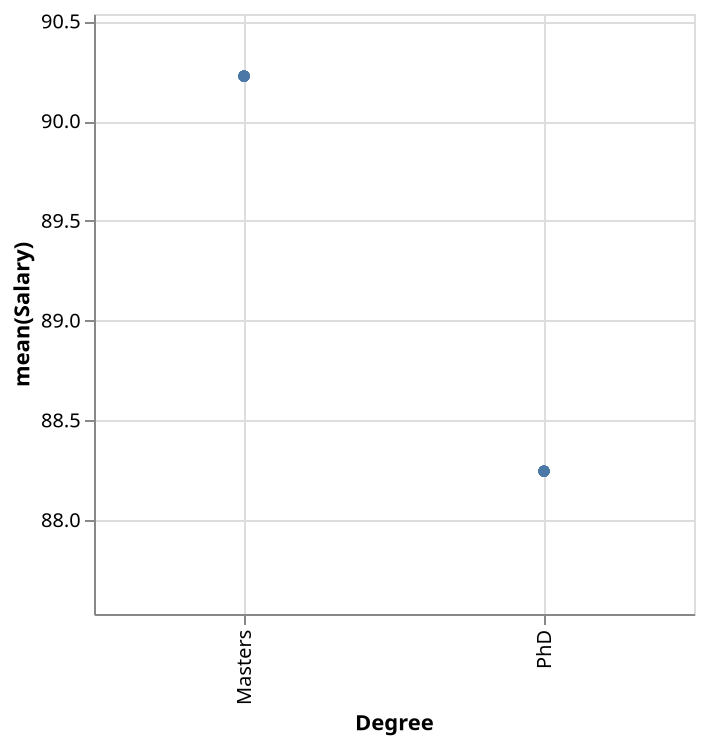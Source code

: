 {
  "height": 300,
  "width": 300,
  "$schema": "https://vega.github.io/schema/vega-lite/v5.json",
  "meta": {
    "axes": false,
    "description": "Plot mean Salary of each group, with errorbar, zoomed in",
    "animated": true
  },
  "data": {
    "values": [
      {
        "gemini_id": 1,
        "Degree": "Masters",
        "datamations_x": 1,
        "datamations_y": 90.2263340061763,
        "datamations_y_tooltip": 90.2263340061763,
        "datamations_y_raw": 81.9445013836958,
        "Lower": 89.9152330064628,
        "Upper": 90.5374350058899
      },
      {
        "gemini_id": 2,
        "Degree": "Masters",
        "datamations_x": 1,
        "datamations_y": 90.2263340061763,
        "datamations_y_tooltip": 90.2263340061763,
        "datamations_y_raw": 82.8953005648218,
        "Lower": 89.9152330064628,
        "Upper": 90.5374350058899
      },
      {
        "gemini_id": 3,
        "Degree": "Masters",
        "datamations_x": 1,
        "datamations_y": 90.2263340061763,
        "datamations_y_tooltip": 90.2263340061763,
        "datamations_y_raw": 83.2656172472052,
        "Lower": 89.9152330064628,
        "Upper": 90.5374350058899
      },
      {
        "gemini_id": 4,
        "Degree": "Masters",
        "datamations_x": 1,
        "datamations_y": 90.2263340061763,
        "datamations_y_tooltip": 90.2263340061763,
        "datamations_y_raw": 82.899547266541,
        "Lower": 89.9152330064628,
        "Upper": 90.5374350058899
      },
      {
        "gemini_id": 5,
        "Degree": "Masters",
        "datamations_x": 1,
        "datamations_y": 90.2263340061763,
        "datamations_y_tooltip": 90.2263340061763,
        "datamations_y_raw": 90.1877911367919,
        "Lower": 89.9152330064628,
        "Upper": 90.5374350058899
      },
      {
        "gemini_id": 6,
        "Degree": "Masters",
        "datamations_x": 1,
        "datamations_y": 90.2263340061763,
        "datamations_y_tooltip": 90.2263340061763,
        "datamations_y_raw": 90.3138903337531,
        "Lower": 89.9152330064628,
        "Upper": 90.5374350058899
      },
      {
        "gemini_id": 7,
        "Degree": "Masters",
        "datamations_x": 1,
        "datamations_y": 90.2263340061763,
        "datamations_y_tooltip": 90.2263340061763,
        "datamations_y_raw": 90.3365755749401,
        "Lower": 89.9152330064628,
        "Upper": 90.5374350058899
      },
      {
        "gemini_id": 8,
        "Degree": "Masters",
        "datamations_x": 1,
        "datamations_y": 90.2263340061763,
        "datamations_y_tooltip": 90.2263340061763,
        "datamations_y_raw": 89.6885157823563,
        "Lower": 89.9152330064628,
        "Upper": 90.5374350058899
      },
      {
        "gemini_id": 9,
        "Degree": "Masters",
        "datamations_x": 1,
        "datamations_y": 90.2263340061763,
        "datamations_y_tooltip": 90.2263340061763,
        "datamations_y_raw": 89.657391943736,
        "Lower": 89.9152330064628,
        "Upper": 90.5374350058899
      },
      {
        "gemini_id": 10,
        "Degree": "Masters",
        "datamations_x": 1,
        "datamations_y": 90.2263340061763,
        "datamations_y_tooltip": 90.2263340061763,
        "datamations_y_raw": 89.8103184474166,
        "Lower": 89.9152330064628,
        "Upper": 90.5374350058899
      },
      {
        "gemini_id": 11,
        "Degree": "Masters",
        "datamations_x": 1,
        "datamations_y": 90.2263340061763,
        "datamations_y_tooltip": 90.2263340061763,
        "datamations_y_raw": 90.1445505130105,
        "Lower": 89.9152330064628,
        "Upper": 90.5374350058899
      },
      {
        "gemini_id": 12,
        "Degree": "Masters",
        "datamations_x": 1,
        "datamations_y": 90.2263340061763,
        "datamations_y_tooltip": 90.2263340061763,
        "datamations_y_raw": 90.2597002927214,
        "Lower": 89.9152330064628,
        "Upper": 90.5374350058899
      },
      {
        "gemini_id": 13,
        "Degree": "Masters",
        "datamations_x": 1,
        "datamations_y": 90.2263340061763,
        "datamations_y_tooltip": 90.2263340061763,
        "datamations_y_raw": 89.5807276440319,
        "Lower": 89.9152330064628,
        "Upper": 90.5374350058899
      },
      {
        "gemini_id": 14,
        "Degree": "Masters",
        "datamations_x": 1,
        "datamations_y": 90.2263340061763,
        "datamations_y_tooltip": 90.2263340061763,
        "datamations_y_raw": 91.4775695463177,
        "Lower": 89.9152330064628,
        "Upper": 90.5374350058899
      },
      {
        "gemini_id": 15,
        "Degree": "Masters",
        "datamations_x": 1,
        "datamations_y": 90.2263340061763,
        "datamations_y_tooltip": 90.2263340061763,
        "datamations_y_raw": 90.5421400056221,
        "Lower": 89.9152330064628,
        "Upper": 90.5374350058899
      },
      {
        "gemini_id": 16,
        "Degree": "Masters",
        "datamations_x": 1,
        "datamations_y": 90.2263340061763,
        "datamations_y_tooltip": 90.2263340061763,
        "datamations_y_raw": 90.9508253019303,
        "Lower": 89.9152330064628,
        "Upper": 90.5374350058899
      },
      {
        "gemini_id": 17,
        "Degree": "Masters",
        "datamations_x": 1,
        "datamations_y": 90.2263340061763,
        "datamations_y_tooltip": 90.2263340061763,
        "datamations_y_raw": 84.3256172758993,
        "Lower": 89.9152330064628,
        "Upper": 90.5374350058899
      },
      {
        "gemini_id": 18,
        "Degree": "Masters",
        "datamations_x": 1,
        "datamations_y": 90.2263340061763,
        "datamations_y_tooltip": 90.2263340061763,
        "datamations_y_raw": 90.7608228451572,
        "Lower": 89.9152330064628,
        "Upper": 90.5374350058899
      },
      {
        "gemini_id": 19,
        "Degree": "Masters",
        "datamations_x": 1,
        "datamations_y": 90.2263340061763,
        "datamations_y_tooltip": 90.2263340061763,
        "datamations_y_raw": 91.2149588565808,
        "Lower": 89.9152330064628,
        "Upper": 90.5374350058899
      },
      {
        "gemini_id": 20,
        "Degree": "Masters",
        "datamations_x": 1,
        "datamations_y": 90.2263340061763,
        "datamations_y_tooltip": 90.2263340061763,
        "datamations_y_raw": 91.4811559985392,
        "Lower": 89.9152330064628,
        "Upper": 90.5374350058899
      },
      {
        "gemini_id": 21,
        "Degree": "Masters",
        "datamations_x": 1,
        "datamations_y": 90.2263340061763,
        "datamations_y_tooltip": 90.2263340061763,
        "datamations_y_raw": 91.203505871119,
        "Lower": 89.9152330064628,
        "Upper": 90.5374350058899
      },
      {
        "gemini_id": 22,
        "Degree": "Masters",
        "datamations_x": 1,
        "datamations_y": 90.2263340061763,
        "datamations_y_tooltip": 90.2263340061763,
        "datamations_y_raw": 84.1406831252389,
        "Lower": 89.9152330064628,
        "Upper": 90.5374350058899
      },
      {
        "gemini_id": 23,
        "Degree": "Masters",
        "datamations_x": 1,
        "datamations_y": 90.2263340061763,
        "datamations_y_tooltip": 90.2263340061763,
        "datamations_y_raw": 90.900099467719,
        "Lower": 89.9152330064628,
        "Upper": 90.5374350058899
      },
      {
        "gemini_id": 24,
        "Degree": "Masters",
        "datamations_x": 1,
        "datamations_y": 90.2263340061763,
        "datamations_y_tooltip": 90.2263340061763,
        "datamations_y_raw": 91.3447520111222,
        "Lower": 89.9152330064628,
        "Upper": 90.5374350058899
      },
      {
        "gemini_id": 25,
        "Degree": "Masters",
        "datamations_x": 1,
        "datamations_y": 90.2263340061763,
        "datamations_y_tooltip": 90.2263340061763,
        "datamations_y_raw": 90.6169246234931,
        "Lower": 89.9152330064628,
        "Upper": 90.5374350058899
      },
      {
        "gemini_id": 26,
        "Degree": "Masters",
        "datamations_x": 1,
        "datamations_y": 90.2263340061763,
        "datamations_y_tooltip": 90.2263340061763,
        "datamations_y_raw": 91.1798533124384,
        "Lower": 89.9152330064628,
        "Upper": 90.5374350058899
      },
      {
        "gemini_id": 27,
        "Degree": "Masters",
        "datamations_x": 1,
        "datamations_y": 90.2263340061763,
        "datamations_y_tooltip": 90.2263340061763,
        "datamations_y_raw": 91.2493746823166,
        "Lower": 89.9152330064628,
        "Upper": 90.5374350058899
      },
      {
        "gemini_id": 28,
        "Degree": "Masters",
        "datamations_x": 1,
        "datamations_y": 90.2263340061763,
        "datamations_y_tooltip": 90.2263340061763,
        "datamations_y_raw": 91.4049337708857,
        "Lower": 89.9152330064628,
        "Upper": 90.5374350058899
      },
      {
        "gemini_id": 29,
        "Degree": "Masters",
        "datamations_x": 1,
        "datamations_y": 90.2263340061763,
        "datamations_y_tooltip": 90.2263340061763,
        "datamations_y_raw": 91.1165353488177,
        "Lower": 89.9152330064628,
        "Upper": 90.5374350058899
      },
      {
        "gemini_id": 30,
        "Degree": "Masters",
        "datamations_x": 1,
        "datamations_y": 90.2263340061763,
        "datamations_y_tooltip": 90.2263340061763,
        "datamations_y_raw": 91.1068642993923,
        "Lower": 89.9152330064628,
        "Upper": 90.5374350058899
      },
      {
        "gemini_id": 31,
        "Degree": "Masters",
        "datamations_x": 1,
        "datamations_y": 90.2263340061763,
        "datamations_y_tooltip": 90.2263340061763,
        "datamations_y_raw": 90.6704280367121,
        "Lower": 89.9152330064628,
        "Upper": 90.5374350058899
      },
      {
        "gemini_id": 32,
        "Degree": "Masters",
        "datamations_x": 1,
        "datamations_y": 90.2263340061763,
        "datamations_y_tooltip": 90.2263340061763,
        "datamations_y_raw": 91.4698466714472,
        "Lower": 89.9152330064628,
        "Upper": 90.5374350058899
      },
      {
        "gemini_id": 33,
        "Degree": "Masters",
        "datamations_x": 1,
        "datamations_y": 90.2263340061763,
        "datamations_y_tooltip": 90.2263340061763,
        "datamations_y_raw": 91.0579056167044,
        "Lower": 89.9152330064628,
        "Upper": 90.5374350058899
      },
      {
        "gemini_id": 34,
        "Degree": "Masters",
        "datamations_x": 1,
        "datamations_y": 90.2263340061763,
        "datamations_y_tooltip": 90.2263340061763,
        "datamations_y_raw": 90.9434416298755,
        "Lower": 89.9152330064628,
        "Upper": 90.5374350058899
      },
      {
        "gemini_id": 35,
        "Degree": "Masters",
        "datamations_x": 1,
        "datamations_y": 90.2263340061763,
        "datamations_y_tooltip": 90.2263340061763,
        "datamations_y_raw": 91.1740557027515,
        "Lower": 89.9152330064628,
        "Upper": 90.5374350058899
      },
      {
        "gemini_id": 36,
        "Degree": "Masters",
        "datamations_x": 1,
        "datamations_y": 90.2263340061763,
        "datamations_y_tooltip": 90.2263340061763,
        "datamations_y_raw": 91.2401522365399,
        "Lower": 89.9152330064628,
        "Upper": 90.5374350058899
      },
      {
        "gemini_id": 37,
        "Degree": "Masters",
        "datamations_x": 1,
        "datamations_y": 90.2263340061763,
        "datamations_y_tooltip": 90.2263340061763,
        "datamations_y_raw": 90.5011388328858,
        "Lower": 89.9152330064628,
        "Upper": 90.5374350058899
      },
      {
        "gemini_id": 38,
        "Degree": "Masters",
        "datamations_x": 1,
        "datamations_y": 90.2263340061763,
        "datamations_y_tooltip": 90.2263340061763,
        "datamations_y_raw": 85.3303201349918,
        "Lower": 89.9152330064628,
        "Upper": 90.5374350058899
      },
      {
        "gemini_id": 39,
        "Degree": "Masters",
        "datamations_x": 1,
        "datamations_y": 90.2263340061763,
        "datamations_y_tooltip": 90.2263340061763,
        "datamations_y_raw": 90.6040293425322,
        "Lower": 89.9152330064628,
        "Upper": 90.5374350058899
      },
      {
        "gemini_id": 40,
        "Degree": "Masters",
        "datamations_x": 1,
        "datamations_y": 90.2263340061763,
        "datamations_y_tooltip": 90.2263340061763,
        "datamations_y_raw": 85.4951418309938,
        "Lower": 89.9152330064628,
        "Upper": 90.5374350058899
      },
      {
        "gemini_id": 41,
        "Degree": "Masters",
        "datamations_x": 1,
        "datamations_y": 90.2263340061763,
        "datamations_y_tooltip": 90.2263340061763,
        "datamations_y_raw": 91.4005046924576,
        "Lower": 89.9152330064628,
        "Upper": 90.5374350058899
      },
      {
        "gemini_id": 42,
        "Degree": "Masters",
        "datamations_x": 1,
        "datamations_y": 90.2263340061763,
        "datamations_y_tooltip": 90.2263340061763,
        "datamations_y_raw": 91.1476999609731,
        "Lower": 89.9152330064628,
        "Upper": 90.5374350058899
      },
      {
        "gemini_id": 43,
        "Degree": "Masters",
        "datamations_x": 1,
        "datamations_y": 90.2263340061763,
        "datamations_y_tooltip": 90.2263340061763,
        "datamations_y_raw": 90.7045878821518,
        "Lower": 89.9152330064628,
        "Upper": 90.5374350058899
      },
      {
        "gemini_id": 44,
        "Degree": "Masters",
        "datamations_x": 1,
        "datamations_y": 90.2263340061763,
        "datamations_y_tooltip": 90.2263340061763,
        "datamations_y_raw": 90.6188371984754,
        "Lower": 89.9152330064628,
        "Upper": 90.5374350058899
      },
      {
        "gemini_id": 45,
        "Degree": "Masters",
        "datamations_x": 1,
        "datamations_y": 90.2263340061763,
        "datamations_y_tooltip": 90.2263340061763,
        "datamations_y_raw": 90.5633510330226,
        "Lower": 89.9152330064628,
        "Upper": 90.5374350058899
      },
      {
        "gemini_id": 46,
        "Degree": "Masters",
        "datamations_x": 1,
        "datamations_y": 90.2263340061763,
        "datamations_y_tooltip": 90.2263340061763,
        "datamations_y_raw": 90.5981954357121,
        "Lower": 89.9152330064628,
        "Upper": 90.5374350058899
      },
      {
        "gemini_id": 47,
        "Degree": "Masters",
        "datamations_x": 1,
        "datamations_y": 90.2263340061763,
        "datamations_y_tooltip": 90.2263340061763,
        "datamations_y_raw": 91.1700340267271,
        "Lower": 89.9152330064628,
        "Upper": 90.5374350058899
      },
      {
        "gemini_id": 48,
        "Degree": "Masters",
        "datamations_x": 1,
        "datamations_y": 90.2263340061763,
        "datamations_y_tooltip": 90.2263340061763,
        "datamations_y_raw": 90.7472879537381,
        "Lower": 89.9152330064628,
        "Upper": 90.5374350058899
      },
      {
        "gemini_id": 49,
        "Degree": "Masters",
        "datamations_x": 1,
        "datamations_y": 90.2263340061763,
        "datamations_y_tooltip": 90.2263340061763,
        "datamations_y_raw": 92.0161147855688,
        "Lower": 89.9152330064628,
        "Upper": 90.5374350058899
      },
      {
        "gemini_id": 50,
        "Degree": "Masters",
        "datamations_x": 1,
        "datamations_y": 90.2263340061763,
        "datamations_y_tooltip": 90.2263340061763,
        "datamations_y_raw": 92.2819435379934,
        "Lower": 89.9152330064628,
        "Upper": 90.5374350058899
      },
      {
        "gemini_id": 51,
        "Degree": "Masters",
        "datamations_x": 1,
        "datamations_y": 90.2263340061763,
        "datamations_y_tooltip": 90.2263340061763,
        "datamations_y_raw": 91.5201518230606,
        "Lower": 89.9152330064628,
        "Upper": 90.5374350058899
      },
      {
        "gemini_id": 52,
        "Degree": "Masters",
        "datamations_x": 1,
        "datamations_y": 90.2263340061763,
        "datamations_y_tooltip": 90.2263340061763,
        "datamations_y_raw": 92.2406232669018,
        "Lower": 89.9152330064628,
        "Upper": 90.5374350058899
      },
      {
        "gemini_id": 53,
        "Degree": "Masters",
        "datamations_x": 1,
        "datamations_y": 90.2263340061763,
        "datamations_y_tooltip": 90.2263340061763,
        "datamations_y_raw": 84.5408536496107,
        "Lower": 89.9152330064628,
        "Upper": 90.5374350058899
      },
      {
        "gemini_id": 54,
        "Degree": "Masters",
        "datamations_x": 1,
        "datamations_y": 90.2263340061763,
        "datamations_y_tooltip": 90.2263340061763,
        "datamations_y_raw": 91.6161431246437,
        "Lower": 89.9152330064628,
        "Upper": 90.5374350058899
      },
      {
        "gemini_id": 55,
        "Degree": "Masters",
        "datamations_x": 1,
        "datamations_y": 90.2263340061763,
        "datamations_y_tooltip": 90.2263340061763,
        "datamations_y_raw": 92.0414693744387,
        "Lower": 89.9152330064628,
        "Upper": 90.5374350058899
      },
      {
        "gemini_id": 56,
        "Degree": "Masters",
        "datamations_x": 1,
        "datamations_y": 90.2263340061763,
        "datamations_y_tooltip": 90.2263340061763,
        "datamations_y_raw": 92.2921498068608,
        "Lower": 89.9152330064628,
        "Upper": 90.5374350058899
      },
      {
        "gemini_id": 57,
        "Degree": "Masters",
        "datamations_x": 1,
        "datamations_y": 90.2263340061763,
        "datamations_y_tooltip": 90.2263340061763,
        "datamations_y_raw": 91.6981512298808,
        "Lower": 89.9152330064628,
        "Upper": 90.5374350058899
      },
      {
        "gemini_id": 58,
        "Degree": "Masters",
        "datamations_x": 1,
        "datamations_y": 90.2263340061763,
        "datamations_y_tooltip": 90.2263340061763,
        "datamations_y_raw": 91.8960476492066,
        "Lower": 89.9152330064628,
        "Upper": 90.5374350058899
      },
      {
        "gemini_id": 59,
        "Degree": "Masters",
        "datamations_x": 1,
        "datamations_y": 90.2263340061763,
        "datamations_y_tooltip": 90.2263340061763,
        "datamations_y_raw": 92.4187721665949,
        "Lower": 89.9152330064628,
        "Upper": 90.5374350058899
      },
      {
        "gemini_id": 60,
        "Degree": "Masters",
        "datamations_x": 1,
        "datamations_y": 90.2263340061763,
        "datamations_y_tooltip": 90.2263340061763,
        "datamations_y_raw": 91.8766731780488,
        "Lower": 89.9152330064628,
        "Upper": 90.5374350058899
      },
      {
        "gemini_id": 61,
        "Degree": "Masters",
        "datamations_x": 1,
        "datamations_y": 90.2263340061763,
        "datamations_y_tooltip": 90.2263340061763,
        "datamations_y_raw": 92.3804325407837,
        "Lower": 89.9152330064628,
        "Upper": 90.5374350058899
      },
      {
        "gemini_id": 62,
        "Degree": "Masters",
        "datamations_x": 1,
        "datamations_y": 90.2263340061763,
        "datamations_y_tooltip": 90.2263340061763,
        "datamations_y_raw": 92.1729675922543,
        "Lower": 89.9152330064628,
        "Upper": 90.5374350058899
      },
      {
        "gemini_id": 63,
        "Degree": "Masters",
        "datamations_x": 1,
        "datamations_y": 90.2263340061763,
        "datamations_y_tooltip": 90.2263340061763,
        "datamations_y_raw": 92.1522822889965,
        "Lower": 89.9152330064628,
        "Upper": 90.5374350058899
      },
      {
        "gemini_id": 64,
        "Degree": "Masters",
        "datamations_x": 1,
        "datamations_y": 90.2263340061763,
        "datamations_y_tooltip": 90.2263340061763,
        "datamations_y_raw": 85.4612494898029,
        "Lower": 89.9152330064628,
        "Upper": 90.5374350058899
      },
      {
        "gemini_id": 65,
        "Degree": "Masters",
        "datamations_x": 1,
        "datamations_y": 90.2263340061763,
        "datamations_y_tooltip": 90.2263340061763,
        "datamations_y_raw": 92.1945560907479,
        "Lower": 89.9152330064628,
        "Upper": 90.5374350058899
      },
      {
        "gemini_id": 66,
        "Degree": "Masters",
        "datamations_x": 1,
        "datamations_y": 90.2263340061763,
        "datamations_y_tooltip": 90.2263340061763,
        "datamations_y_raw": 91.5597189620603,
        "Lower": 89.9152330064628,
        "Upper": 90.5374350058899
      },
      {
        "gemini_id": 67,
        "Degree": "Masters",
        "datamations_x": 1,
        "datamations_y": 90.2263340061763,
        "datamations_y_tooltip": 90.2263340061763,
        "datamations_y_raw": 91.992212592857,
        "Lower": 89.9152330064628,
        "Upper": 90.5374350058899
      },
      {
        "gemini_id": 68,
        "Degree": "Masters",
        "datamations_x": 1,
        "datamations_y": 90.2263340061763,
        "datamations_y_tooltip": 90.2263340061763,
        "datamations_y_raw": 92.4685412924737,
        "Lower": 89.9152330064628,
        "Upper": 90.5374350058899
      },
      {
        "gemini_id": 69,
        "Degree": "Masters",
        "datamations_x": 1,
        "datamations_y": 90.2263340061763,
        "datamations_y_tooltip": 90.2263340061763,
        "datamations_y_raw": 91.9892992568202,
        "Lower": 89.9152330064628,
        "Upper": 90.5374350058899
      },
      {
        "gemini_id": 70,
        "Degree": "Masters",
        "datamations_x": 1,
        "datamations_y": 90.2263340061763,
        "datamations_y_tooltip": 90.2263340061763,
        "datamations_y_raw": 91.9956347632688,
        "Lower": 89.9152330064628,
        "Upper": 90.5374350058899
      },
      {
        "gemini_id": 71,
        "Degree": "Masters",
        "datamations_x": 1,
        "datamations_y": 90.2263340061763,
        "datamations_y_tooltip": 90.2263340061763,
        "datamations_y_raw": 92.3084856946953,
        "Lower": 89.9152330064628,
        "Upper": 90.5374350058899
      },
      {
        "gemini_id": 72,
        "Degree": "Masters",
        "datamations_x": 1,
        "datamations_y": 90.2263340061763,
        "datamations_y_tooltip": 90.2263340061763,
        "datamations_y_raw": 91.7435715948232,
        "Lower": 89.9152330064628,
        "Upper": 90.5374350058899
      },
      {
        "gemini_id": 73,
        "Degree": "PhD",
        "datamations_x": 2,
        "datamations_y": 88.2456061263219,
        "datamations_y_tooltip": 88.2456061263219,
        "datamations_y_raw": 84.4868333523627,
        "Lower": 87.5297479964919,
        "Upper": 88.961464256152
      },
      {
        "gemini_id": 74,
        "Degree": "PhD",
        "datamations_x": 2,
        "datamations_y": 88.2456061263219,
        "datamations_y_tooltip": 88.2456061263219,
        "datamations_y_raw": 83.8469139884692,
        "Lower": 87.5297479964919,
        "Upper": 88.961464256152
      },
      {
        "gemini_id": 75,
        "Degree": "PhD",
        "datamations_x": 2,
        "datamations_y": 88.2456061263219,
        "datamations_y_tooltip": 88.2456061263219,
        "datamations_y_raw": 83.7531382157467,
        "Lower": 87.5297479964919,
        "Upper": 88.961464256152
      },
      {
        "gemini_id": 76,
        "Degree": "PhD",
        "datamations_x": 2,
        "datamations_y": 88.2456061263219,
        "datamations_y_tooltip": 88.2456061263219,
        "datamations_y_raw": 85.2683244312648,
        "Lower": 87.5297479964919,
        "Upper": 88.961464256152
      },
      {
        "gemini_id": 77,
        "Degree": "PhD",
        "datamations_x": 2,
        "datamations_y": 88.2456061263219,
        "datamations_y_tooltip": 88.2456061263219,
        "datamations_y_raw": 91.4052118111867,
        "Lower": 87.5297479964919,
        "Upper": 88.961464256152
      },
      {
        "gemini_id": 78,
        "Degree": "PhD",
        "datamations_x": 2,
        "datamations_y": 88.2456061263219,
        "datamations_y_tooltip": 88.2456061263219,
        "datamations_y_raw": 85.3309176496696,
        "Lower": 87.5297479964919,
        "Upper": 88.961464256152
      },
      {
        "gemini_id": 79,
        "Degree": "PhD",
        "datamations_x": 2,
        "datamations_y": 88.2456061263219,
        "datamations_y_tooltip": 88.2456061263219,
        "datamations_y_raw": 92.3489408034366,
        "Lower": 87.5297479964919,
        "Upper": 88.961464256152
      },
      {
        "gemini_id": 80,
        "Degree": "PhD",
        "datamations_x": 2,
        "datamations_y": 88.2456061263219,
        "datamations_y_tooltip": 88.2456061263219,
        "datamations_y_raw": 84.7384647994768,
        "Lower": 87.5297479964919,
        "Upper": 88.961464256152
      },
      {
        "gemini_id": 81,
        "Degree": "PhD",
        "datamations_x": 2,
        "datamations_y": 88.2456061263219,
        "datamations_y_tooltip": 88.2456061263219,
        "datamations_y_raw": 85.0068552203011,
        "Lower": 87.5297479964919,
        "Upper": 88.961464256152
      },
      {
        "gemini_id": 82,
        "Degree": "PhD",
        "datamations_x": 2,
        "datamations_y": 88.2456061263219,
        "datamations_y_tooltip": 88.2456061263219,
        "datamations_y_raw": 85.1630066898651,
        "Lower": 87.5297479964919,
        "Upper": 88.961464256152
      },
      {
        "gemini_id": 83,
        "Degree": "PhD",
        "datamations_x": 2,
        "datamations_y": 88.2456061263219,
        "datamations_y_tooltip": 88.2456061263219,
        "datamations_y_raw": 85.3773716066498,
        "Lower": 87.5297479964919,
        "Upper": 88.961464256152
      },
      {
        "gemini_id": 84,
        "Degree": "PhD",
        "datamations_x": 2,
        "datamations_y": 88.2456061263219,
        "datamations_y_tooltip": 88.2456061263219,
        "datamations_y_raw": 85.0828845105134,
        "Lower": 87.5297479964919,
        "Upper": 88.961464256152
      },
      {
        "gemini_id": 85,
        "Degree": "PhD",
        "datamations_x": 2,
        "datamations_y": 88.2456061263219,
        "datamations_y_tooltip": 88.2456061263219,
        "datamations_y_raw": 86.0538539250847,
        "Lower": 87.5297479964919,
        "Upper": 88.961464256152
      },
      {
        "gemini_id": 86,
        "Degree": "PhD",
        "datamations_x": 2,
        "datamations_y": 88.2456061263219,
        "datamations_y_tooltip": 88.2456061263219,
        "datamations_y_raw": 93.1602621641941,
        "Lower": 87.5297479964919,
        "Upper": 88.961464256152
      },
      {
        "gemini_id": 87,
        "Degree": "PhD",
        "datamations_x": 2,
        "datamations_y": 88.2456061263219,
        "datamations_y_tooltip": 88.2456061263219,
        "datamations_y_raw": 85.9106459924951,
        "Lower": 87.5297479964919,
        "Upper": 88.961464256152
      },
      {
        "gemini_id": 88,
        "Degree": "PhD",
        "datamations_x": 2,
        "datamations_y": 88.2456061263219,
        "datamations_y_tooltip": 88.2456061263219,
        "datamations_y_raw": 93.4098555028904,
        "Lower": 87.5297479964919,
        "Upper": 88.961464256152
      },
      {
        "gemini_id": 89,
        "Degree": "PhD",
        "datamations_x": 2,
        "datamations_y": 88.2456061263219,
        "datamations_y_tooltip": 88.2456061263219,
        "datamations_y_raw": 86.0406335154548,
        "Lower": 87.5297479964919,
        "Upper": 88.961464256152
      },
      {
        "gemini_id": 90,
        "Degree": "PhD",
        "datamations_x": 2,
        "datamations_y": 88.2456061263219,
        "datamations_y_tooltip": 88.2456061263219,
        "datamations_y_raw": 93.0570627038833,
        "Lower": 87.5297479964919,
        "Upper": 88.961464256152
      },
      {
        "gemini_id": 91,
        "Degree": "PhD",
        "datamations_x": 2,
        "datamations_y": 88.2456061263219,
        "datamations_y_tooltip": 88.2456061263219,
        "datamations_y_raw": 86.4447282091714,
        "Lower": 87.5297479964919,
        "Upper": 88.961464256152
      },
      {
        "gemini_id": 92,
        "Degree": "PhD",
        "datamations_x": 2,
        "datamations_y": 88.2456061263219,
        "datamations_y_tooltip": 88.2456061263219,
        "datamations_y_raw": 92.7338204937987,
        "Lower": 87.5297479964919,
        "Upper": 88.961464256152
      },
      {
        "gemini_id": 93,
        "Degree": "PhD",
        "datamations_x": 2,
        "datamations_y": 88.2456061263219,
        "datamations_y_tooltip": 88.2456061263219,
        "datamations_y_raw": 86.3678887020797,
        "Lower": 87.5297479964919,
        "Upper": 88.961464256152
      },
      {
        "gemini_id": 94,
        "Degree": "PhD",
        "datamations_x": 2,
        "datamations_y": 88.2456061263219,
        "datamations_y_tooltip": 88.2456061263219,
        "datamations_y_raw": 87.049029128626,
        "Lower": 87.5297479964919,
        "Upper": 88.961464256152
      },
      {
        "gemini_id": 95,
        "Degree": "PhD",
        "datamations_x": 2,
        "datamations_y": 88.2456061263219,
        "datamations_y_tooltip": 88.2456061263219,
        "datamations_y_raw": 93.1600916916505,
        "Lower": 87.5297479964919,
        "Upper": 88.961464256152
      },
      {
        "gemini_id": 96,
        "Degree": "PhD",
        "datamations_x": 2,
        "datamations_y": 88.2456061263219,
        "datamations_y_tooltip": 88.2456061263219,
        "datamations_y_raw": 86.6827135430649,
        "Lower": 87.5297479964919,
        "Upper": 88.961464256152
      },
      {
        "gemini_id": 97,
        "Degree": "PhD",
        "datamations_x": 2,
        "datamations_y": 88.2456061263219,
        "datamations_y_tooltip": 88.2456061263219,
        "datamations_y_raw": 93.7030599385034,
        "Lower": 87.5297479964919,
        "Upper": 88.961464256152
      },
      {
        "gemini_id": 98,
        "Degree": "PhD",
        "datamations_x": 2,
        "datamations_y": 88.2456061263219,
        "datamations_y_tooltip": 88.2456061263219,
        "datamations_y_raw": 87.4391794742551,
        "Lower": 87.5297479964919,
        "Upper": 88.961464256152
      },
      {
        "gemini_id": 99,
        "Degree": "PhD",
        "datamations_x": 2,
        "datamations_y": 88.2456061263219,
        "datamations_y_tooltip": 88.2456061263219,
        "datamations_y_raw": 93.833772216225,
        "Lower": 87.5297479964919,
        "Upper": 88.961464256152
      },
      {
        "gemini_id": 100,
        "Degree": "PhD",
        "datamations_x": 2,
        "datamations_y": 88.2456061263219,
        "datamations_y_tooltip": 88.2456061263219,
        "datamations_y_raw": 94.0215112566948,
        "Lower": 87.5297479964919,
        "Upper": 88.961464256152
      }
    ]
  },
  "encoding": {
    "x": {
      "field": "datamations_x",
      "type": "quantitative",
      "axis": {
        "values": [
          1,
          2
        ],
        "labelExpr": "round(datum.label) == 1 ? 'Masters' : 'PhD'",
        "labelAngle": -90
      },
      "title": "Degree",
      "scale": {
        "domain": [
          0.5,
          2.5
        ]
      }
    },
    "y": {
      "field": "datamations_y",
      "type": "quantitative",
      "title": "mean(Salary)",
      "scale": {
        "domain": [
          87.5297479964919,
          90.5374350058899
        ]
      }
    },
    "tooltip": [
      {
        "field": "datamations_y_tooltip",
        "type": "quantitative",
        "title": "mean(Salary)"
      },
      {
        "field": "Upper",
        "type": "nominal",
        "title": "mean(Salary) + standard error"
      },
      {
        "field": "Lower",
        "type": "nominal",
        "title": "mean(Salary) - standard error"
      },
      {
        "field": "Degree",
        "type": "nominal"
      }
    ]
  },
  "mark": {
    "type": "point",
    "filled": true,
    "strokeWidth": 1
  }
}